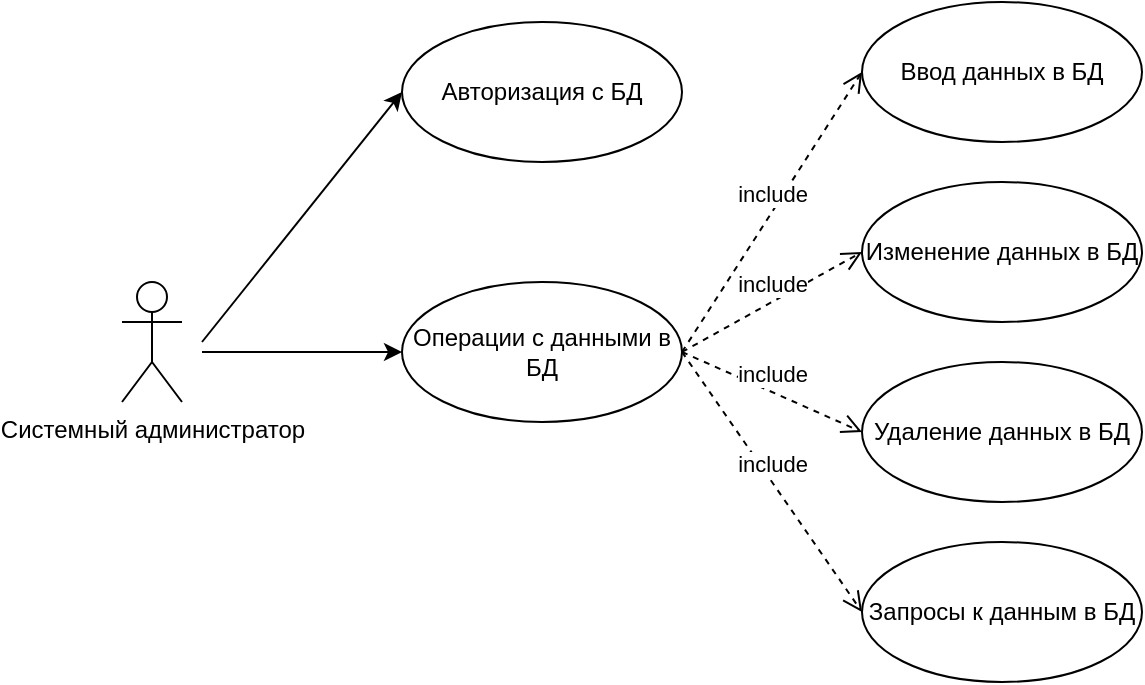 <mxfile version="13.1.12" type="github">
  <diagram id="RC0_b64wAdmyMu5P7v91" name="Page-1">
    <mxGraphModel dx="755" dy="578" grid="1" gridSize="10" guides="1" tooltips="1" connect="1" arrows="1" fold="1" page="1" pageScale="1" pageWidth="1100" pageHeight="850" math="0" shadow="0">
      <root>
        <mxCell id="0" />
        <mxCell id="1" parent="0" />
        <mxCell id="IA-KHhUkWGW9DsU5HXB7-1" value="Системный администратор" style="shape=umlActor;verticalLabelPosition=bottom;labelBackgroundColor=#ffffff;verticalAlign=top;html=1;" parent="1" vertex="1">
          <mxGeometry x="120" y="220" width="30" height="60" as="geometry" />
        </mxCell>
        <mxCell id="xqiQ21x0fGV3KOlMGPGb-1" value="Операции с данными в БД" style="ellipse;whiteSpace=wrap;html=1;" vertex="1" parent="1">
          <mxGeometry x="260" y="220" width="140" height="70" as="geometry" />
        </mxCell>
        <mxCell id="xqiQ21x0fGV3KOlMGPGb-2" value="Ввод данных в БД" style="ellipse;whiteSpace=wrap;html=1;" vertex="1" parent="1">
          <mxGeometry x="490" y="80" width="140" height="70" as="geometry" />
        </mxCell>
        <mxCell id="xqiQ21x0fGV3KOlMGPGb-3" value="Изменение данных в БД" style="ellipse;whiteSpace=wrap;html=1;" vertex="1" parent="1">
          <mxGeometry x="490" y="170" width="140" height="70" as="geometry" />
        </mxCell>
        <mxCell id="xqiQ21x0fGV3KOlMGPGb-4" value="Удаление данных в БД" style="ellipse;whiteSpace=wrap;html=1;" vertex="1" parent="1">
          <mxGeometry x="490" y="260" width="140" height="70" as="geometry" />
        </mxCell>
        <mxCell id="xqiQ21x0fGV3KOlMGPGb-5" value="Запросы к данным в БД" style="ellipse;whiteSpace=wrap;html=1;" vertex="1" parent="1">
          <mxGeometry x="490" y="350" width="140" height="70" as="geometry" />
        </mxCell>
        <mxCell id="xqiQ21x0fGV3KOlMGPGb-7" value="" style="endArrow=classic;html=1;entryX=0;entryY=0.5;entryDx=0;entryDy=0;" edge="1" parent="1" target="xqiQ21x0fGV3KOlMGPGb-1">
          <mxGeometry width="50" height="50" relative="1" as="geometry">
            <mxPoint x="160" y="255" as="sourcePoint" />
            <mxPoint x="230" y="110" as="targetPoint" />
          </mxGeometry>
        </mxCell>
        <mxCell id="xqiQ21x0fGV3KOlMGPGb-8" value="include" style="html=1;verticalAlign=bottom;endArrow=open;dashed=1;endSize=8;entryX=0;entryY=0.5;entryDx=0;entryDy=0;exitX=1;exitY=0.5;exitDx=0;exitDy=0;" edge="1" parent="1" source="xqiQ21x0fGV3KOlMGPGb-1" target="xqiQ21x0fGV3KOlMGPGb-2">
          <mxGeometry relative="1" as="geometry">
            <mxPoint x="290" y="180" as="sourcePoint" />
            <mxPoint x="390" y="120" as="targetPoint" />
          </mxGeometry>
        </mxCell>
        <mxCell id="xqiQ21x0fGV3KOlMGPGb-9" value="include" style="html=1;verticalAlign=bottom;endArrow=open;dashed=1;endSize=8;entryX=0;entryY=0.5;entryDx=0;entryDy=0;exitX=1;exitY=0.5;exitDx=0;exitDy=0;" edge="1" parent="1" source="xqiQ21x0fGV3KOlMGPGb-1" target="xqiQ21x0fGV3KOlMGPGb-3">
          <mxGeometry relative="1" as="geometry">
            <mxPoint x="430" y="265" as="sourcePoint" />
            <mxPoint x="500" y="125" as="targetPoint" />
          </mxGeometry>
        </mxCell>
        <mxCell id="xqiQ21x0fGV3KOlMGPGb-10" value="include" style="html=1;verticalAlign=bottom;endArrow=open;dashed=1;endSize=8;entryX=0;entryY=0.5;entryDx=0;entryDy=0;exitX=1;exitY=0.5;exitDx=0;exitDy=0;" edge="1" parent="1" source="xqiQ21x0fGV3KOlMGPGb-1" target="xqiQ21x0fGV3KOlMGPGb-4">
          <mxGeometry relative="1" as="geometry">
            <mxPoint x="460" y="260" as="sourcePoint" />
            <mxPoint x="510" y="135" as="targetPoint" />
          </mxGeometry>
        </mxCell>
        <mxCell id="xqiQ21x0fGV3KOlMGPGb-11" value="include" style="html=1;verticalAlign=bottom;endArrow=open;dashed=1;endSize=8;entryX=0;entryY=0.5;entryDx=0;entryDy=0;exitX=1;exitY=0.5;exitDx=0;exitDy=0;" edge="1" parent="1" source="xqiQ21x0fGV3KOlMGPGb-1" target="xqiQ21x0fGV3KOlMGPGb-5">
          <mxGeometry relative="1" as="geometry">
            <mxPoint x="420" y="300" as="sourcePoint" />
            <mxPoint x="520" y="145" as="targetPoint" />
          </mxGeometry>
        </mxCell>
        <mxCell id="xqiQ21x0fGV3KOlMGPGb-12" value="Авторизация с БД" style="ellipse;whiteSpace=wrap;html=1;" vertex="1" parent="1">
          <mxGeometry x="260" y="90" width="140" height="70" as="geometry" />
        </mxCell>
        <mxCell id="xqiQ21x0fGV3KOlMGPGb-13" value="" style="endArrow=classic;html=1;entryX=0;entryY=0.5;entryDx=0;entryDy=0;" edge="1" parent="1" target="xqiQ21x0fGV3KOlMGPGb-12">
          <mxGeometry width="50" height="50" relative="1" as="geometry">
            <mxPoint x="160" y="250" as="sourcePoint" />
            <mxPoint x="270" y="265" as="targetPoint" />
          </mxGeometry>
        </mxCell>
      </root>
    </mxGraphModel>
  </diagram>
</mxfile>
